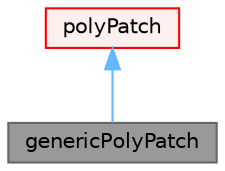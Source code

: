 digraph "genericPolyPatch"
{
 // LATEX_PDF_SIZE
  bgcolor="transparent";
  edge [fontname=Helvetica,fontsize=10,labelfontname=Helvetica,labelfontsize=10];
  node [fontname=Helvetica,fontsize=10,shape=box,height=0.2,width=0.4];
  Node1 [id="Node000001",label="genericPolyPatch",height=0.2,width=0.4,color="gray40", fillcolor="grey60", style="filled", fontcolor="black",tooltip="Substitute for unknown patches. Used for postprocessing when only basic polyPatch info is needed or i..."];
  Node2 -> Node1 [id="edge1_Node000001_Node000002",dir="back",color="steelblue1",style="solid",tooltip=" "];
  Node2 [id="Node000002",label="polyPatch",height=0.2,width=0.4,color="red", fillcolor="#FFF0F0", style="filled",URL="$classFoam_1_1polyPatch.html",tooltip="A patch is a list of labels that address the faces in the global face list."];
}
